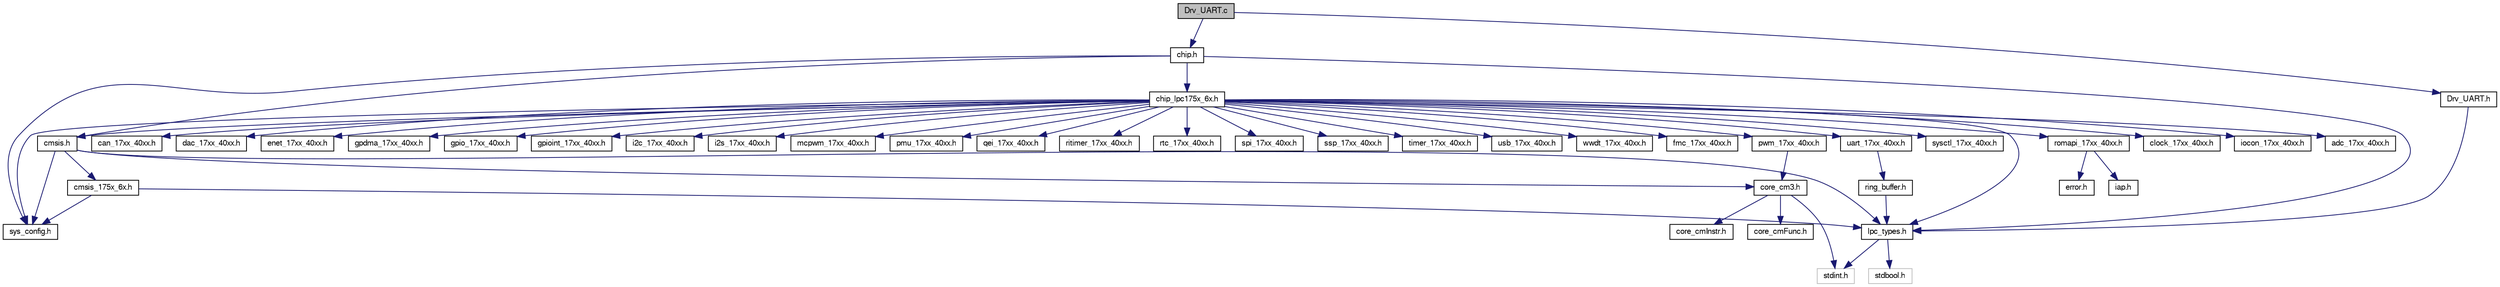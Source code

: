 digraph "Drv_UART.c"
{
  edge [fontname="FreeSans",fontsize="10",labelfontname="FreeSans",labelfontsize="10"];
  node [fontname="FreeSans",fontsize="10",shape=record];
  Node1 [label="Drv_UART.c",height=0.2,width=0.4,color="black", fillcolor="grey75", style="filled", fontcolor="black"];
  Node1 -> Node2 [color="midnightblue",fontsize="10",style="solid"];
  Node2 [label="Drv_UART.h",height=0.2,width=0.4,color="black", fillcolor="white", style="filled",URL="$Drv__UART_8h.html"];
  Node2 -> Node3 [color="midnightblue",fontsize="10",style="solid"];
  Node3 [label="lpc_types.h",height=0.2,width=0.4,color="black", fillcolor="white", style="filled",URL="$lpc__types_8h.html"];
  Node3 -> Node4 [color="midnightblue",fontsize="10",style="solid"];
  Node4 [label="stdint.h",height=0.2,width=0.4,color="grey75", fillcolor="white", style="filled"];
  Node3 -> Node5 [color="midnightblue",fontsize="10",style="solid"];
  Node5 [label="stdbool.h",height=0.2,width=0.4,color="grey75", fillcolor="white", style="filled"];
  Node1 -> Node6 [color="midnightblue",fontsize="10",style="solid"];
  Node6 [label="chip.h",height=0.2,width=0.4,color="black", fillcolor="white", style="filled",URL="$chip_8h.html"];
  Node6 -> Node3 [color="midnightblue",fontsize="10",style="solid"];
  Node6 -> Node7 [color="midnightblue",fontsize="10",style="solid"];
  Node7 [label="sys_config.h",height=0.2,width=0.4,color="black", fillcolor="white", style="filled",URL="$sys__config_8h.html"];
  Node6 -> Node8 [color="midnightblue",fontsize="10",style="solid"];
  Node8 [label="cmsis.h",height=0.2,width=0.4,color="black", fillcolor="white", style="filled",URL="$cmsis_8h.html"];
  Node8 -> Node3 [color="midnightblue",fontsize="10",style="solid"];
  Node8 -> Node7 [color="midnightblue",fontsize="10",style="solid"];
  Node8 -> Node9 [color="midnightblue",fontsize="10",style="solid"];
  Node9 [label="cmsis_175x_6x.h",height=0.2,width=0.4,color="black", fillcolor="white", style="filled",URL="$cmsis__175x__6x_8h.html"];
  Node9 -> Node3 [color="midnightblue",fontsize="10",style="solid"];
  Node9 -> Node7 [color="midnightblue",fontsize="10",style="solid"];
  Node8 -> Node10 [color="midnightblue",fontsize="10",style="solid"];
  Node10 [label="core_cm3.h",height=0.2,width=0.4,color="black", fillcolor="white", style="filled",URL="$core__cm3_8h.html",tooltip="CMSIS Cortex-M3 Core Peripheral Access Layer Header File. "];
  Node10 -> Node4 [color="midnightblue",fontsize="10",style="solid"];
  Node10 -> Node11 [color="midnightblue",fontsize="10",style="solid"];
  Node11 [label="core_cmInstr.h",height=0.2,width=0.4,color="black", fillcolor="white", style="filled",URL="$core__cmInstr_8h.html",tooltip="CMSIS Cortex-M Core Instruction Access Header File. "];
  Node10 -> Node12 [color="midnightblue",fontsize="10",style="solid"];
  Node12 [label="core_cmFunc.h",height=0.2,width=0.4,color="black", fillcolor="white", style="filled",URL="$core__cmFunc_8h.html",tooltip="CMSIS Cortex-M Core Function Access Header File. "];
  Node6 -> Node13 [color="midnightblue",fontsize="10",style="solid"];
  Node13 [label="chip_lpc175x_6x.h",height=0.2,width=0.4,color="black", fillcolor="white", style="filled",URL="$chip__lpc175x__6x_8h.html"];
  Node13 -> Node3 [color="midnightblue",fontsize="10",style="solid"];
  Node13 -> Node7 [color="midnightblue",fontsize="10",style="solid"];
  Node13 -> Node8 [color="midnightblue",fontsize="10",style="solid"];
  Node13 -> Node14 [color="midnightblue",fontsize="10",style="solid"];
  Node14 [label="sysctl_17xx_40xx.h",height=0.2,width=0.4,color="black", fillcolor="white", style="filled",URL="$sysctl__17xx__40xx_8h.html"];
  Node13 -> Node15 [color="midnightblue",fontsize="10",style="solid"];
  Node15 [label="clock_17xx_40xx.h",height=0.2,width=0.4,color="black", fillcolor="white", style="filled",URL="$clock__17xx__40xx_8h.html"];
  Node13 -> Node16 [color="midnightblue",fontsize="10",style="solid"];
  Node16 [label="iocon_17xx_40xx.h",height=0.2,width=0.4,color="black", fillcolor="white", style="filled",URL="$iocon__17xx__40xx_8h.html"];
  Node13 -> Node17 [color="midnightblue",fontsize="10",style="solid"];
  Node17 [label="adc_17xx_40xx.h",height=0.2,width=0.4,color="black", fillcolor="white", style="filled",URL="$adc__17xx__40xx_8h.html"];
  Node13 -> Node18 [color="midnightblue",fontsize="10",style="solid"];
  Node18 [label="can_17xx_40xx.h",height=0.2,width=0.4,color="black", fillcolor="white", style="filled",URL="$can__17xx__40xx_8h.html"];
  Node13 -> Node19 [color="midnightblue",fontsize="10",style="solid"];
  Node19 [label="dac_17xx_40xx.h",height=0.2,width=0.4,color="black", fillcolor="white", style="filled",URL="$dac__17xx__40xx_8h.html"];
  Node13 -> Node20 [color="midnightblue",fontsize="10",style="solid"];
  Node20 [label="enet_17xx_40xx.h",height=0.2,width=0.4,color="black", fillcolor="white", style="filled",URL="$enet__17xx__40xx_8h.html"];
  Node13 -> Node21 [color="midnightblue",fontsize="10",style="solid"];
  Node21 [label="gpdma_17xx_40xx.h",height=0.2,width=0.4,color="black", fillcolor="white", style="filled",URL="$gpdma__17xx__40xx_8h.html"];
  Node13 -> Node22 [color="midnightblue",fontsize="10",style="solid"];
  Node22 [label="gpio_17xx_40xx.h",height=0.2,width=0.4,color="black", fillcolor="white", style="filled",URL="$gpio__17xx__40xx_8h.html"];
  Node13 -> Node23 [color="midnightblue",fontsize="10",style="solid"];
  Node23 [label="gpioint_17xx_40xx.h",height=0.2,width=0.4,color="black", fillcolor="white", style="filled",URL="$gpioint__17xx__40xx_8h.html"];
  Node13 -> Node24 [color="midnightblue",fontsize="10",style="solid"];
  Node24 [label="i2c_17xx_40xx.h",height=0.2,width=0.4,color="black", fillcolor="white", style="filled",URL="$i2c__17xx__40xx_8h.html"];
  Node13 -> Node25 [color="midnightblue",fontsize="10",style="solid"];
  Node25 [label="i2s_17xx_40xx.h",height=0.2,width=0.4,color="black", fillcolor="white", style="filled",URL="$i2s__17xx__40xx_8h.html"];
  Node13 -> Node26 [color="midnightblue",fontsize="10",style="solid"];
  Node26 [label="mcpwm_17xx_40xx.h",height=0.2,width=0.4,color="black", fillcolor="white", style="filled",URL="$mcpwm__17xx__40xx_8h.html"];
  Node13 -> Node27 [color="midnightblue",fontsize="10",style="solid"];
  Node27 [label="pmu_17xx_40xx.h",height=0.2,width=0.4,color="black", fillcolor="white", style="filled",URL="$pmu__17xx__40xx_8h.html"];
  Node13 -> Node28 [color="midnightblue",fontsize="10",style="solid"];
  Node28 [label="qei_17xx_40xx.h",height=0.2,width=0.4,color="black", fillcolor="white", style="filled",URL="$qei__17xx__40xx_8h.html"];
  Node13 -> Node29 [color="midnightblue",fontsize="10",style="solid"];
  Node29 [label="ritimer_17xx_40xx.h",height=0.2,width=0.4,color="black", fillcolor="white", style="filled",URL="$ritimer__17xx__40xx_8h.html"];
  Node13 -> Node30 [color="midnightblue",fontsize="10",style="solid"];
  Node30 [label="rtc_17xx_40xx.h",height=0.2,width=0.4,color="black", fillcolor="white", style="filled",URL="$rtc__17xx__40xx_8h.html"];
  Node13 -> Node31 [color="midnightblue",fontsize="10",style="solid"];
  Node31 [label="spi_17xx_40xx.h",height=0.2,width=0.4,color="black", fillcolor="white", style="filled",URL="$spi__17xx__40xx_8h.html"];
  Node13 -> Node32 [color="midnightblue",fontsize="10",style="solid"];
  Node32 [label="ssp_17xx_40xx.h",height=0.2,width=0.4,color="black", fillcolor="white", style="filled",URL="$ssp__17xx__40xx_8h.html"];
  Node13 -> Node33 [color="midnightblue",fontsize="10",style="solid"];
  Node33 [label="timer_17xx_40xx.h",height=0.2,width=0.4,color="black", fillcolor="white", style="filled",URL="$timer__17xx__40xx_8h.html"];
  Node13 -> Node34 [color="midnightblue",fontsize="10",style="solid"];
  Node34 [label="uart_17xx_40xx.h",height=0.2,width=0.4,color="black", fillcolor="white", style="filled",URL="$uart__17xx__40xx_8h.html"];
  Node34 -> Node35 [color="midnightblue",fontsize="10",style="solid"];
  Node35 [label="ring_buffer.h",height=0.2,width=0.4,color="black", fillcolor="white", style="filled",URL="$ring__buffer_8h.html"];
  Node35 -> Node3 [color="midnightblue",fontsize="10",style="solid"];
  Node13 -> Node36 [color="midnightblue",fontsize="10",style="solid"];
  Node36 [label="usb_17xx_40xx.h",height=0.2,width=0.4,color="black", fillcolor="white", style="filled",URL="$usb__17xx__40xx_8h.html"];
  Node13 -> Node37 [color="midnightblue",fontsize="10",style="solid"];
  Node37 [label="wwdt_17xx_40xx.h",height=0.2,width=0.4,color="black", fillcolor="white", style="filled",URL="$wwdt__17xx__40xx_8h.html"];
  Node13 -> Node38 [color="midnightblue",fontsize="10",style="solid"];
  Node38 [label="fmc_17xx_40xx.h",height=0.2,width=0.4,color="black", fillcolor="white", style="filled",URL="$fmc__17xx__40xx_8h.html"];
  Node13 -> Node39 [color="midnightblue",fontsize="10",style="solid"];
  Node39 [label="romapi_17xx_40xx.h",height=0.2,width=0.4,color="black", fillcolor="white", style="filled",URL="$romapi__17xx__40xx_8h.html"];
  Node39 -> Node40 [color="midnightblue",fontsize="10",style="solid"];
  Node40 [label="iap.h",height=0.2,width=0.4,color="black", fillcolor="white", style="filled",URL="$iap_8h.html"];
  Node39 -> Node41 [color="midnightblue",fontsize="10",style="solid"];
  Node41 [label="error.h",height=0.2,width=0.4,color="black", fillcolor="white", style="filled",URL="$error_8h.html"];
  Node13 -> Node42 [color="midnightblue",fontsize="10",style="solid"];
  Node42 [label="pwm_17xx_40xx.h",height=0.2,width=0.4,color="black", fillcolor="white", style="filled",URL="$pwm__17xx__40xx_8h.html"];
  Node42 -> Node10 [color="midnightblue",fontsize="10",style="solid"];
}
